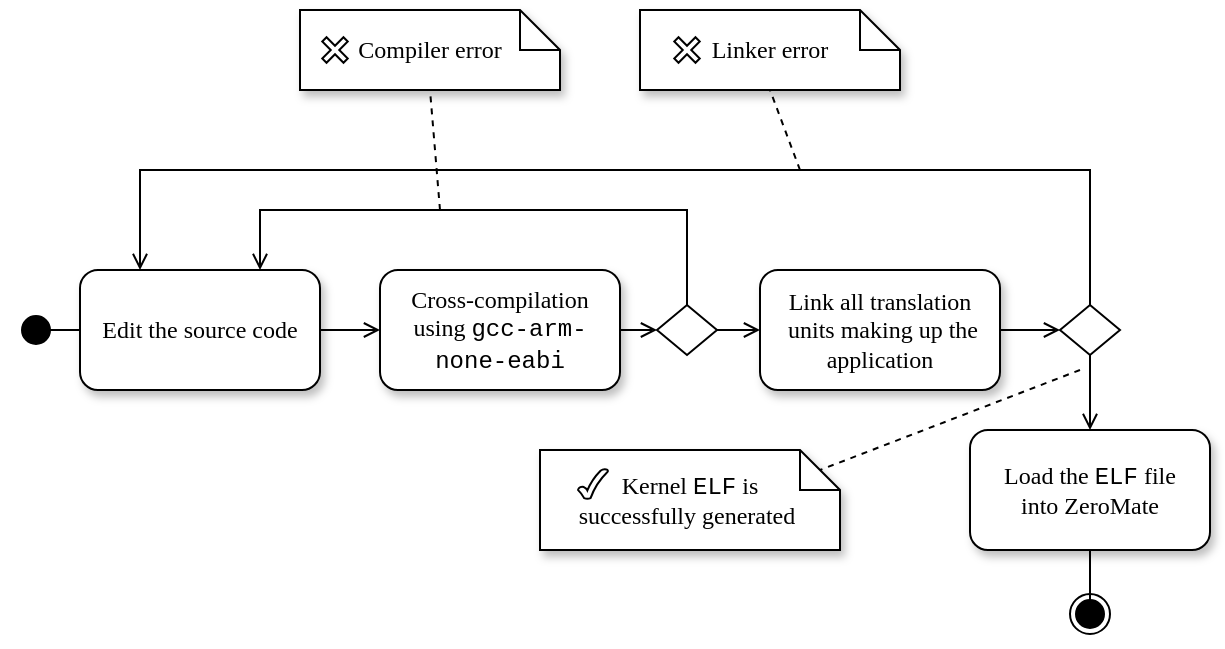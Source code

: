 <mxfile version="21.6.8" type="device">
  <diagram name="Stránka-1" id="tsRx_D--O9XQMYCSz6_k">
    <mxGraphModel dx="1098" dy="803" grid="1" gridSize="10" guides="1" tooltips="1" connect="1" arrows="1" fold="1" page="1" pageScale="1" pageWidth="827" pageHeight="1169" math="0" shadow="0">
      <root>
        <mxCell id="0" />
        <mxCell id="1" parent="0" />
        <mxCell id="IjhvTo_IzI4lZKBQeFjf-26" value="" style="strokeWidth=1;html=1;shape=mxgraph.flowchart.start_2;whiteSpace=wrap;" parent="1" vertex="1">
          <mxGeometry x="615" y="532" width="20" height="20" as="geometry" />
        </mxCell>
        <mxCell id="IjhvTo_IzI4lZKBQeFjf-2" value="" style="html=1;verticalAlign=bottom;startArrow=circle;startFill=1;endArrow=open;startSize=6;endSize=8;curved=0;rounded=0;" parent="1" edge="1">
          <mxGeometry width="80" relative="1" as="geometry">
            <mxPoint x="90" y="400" as="sourcePoint" />
            <mxPoint x="140" y="400" as="targetPoint" />
          </mxGeometry>
        </mxCell>
        <mxCell id="IjhvTo_IzI4lZKBQeFjf-7" style="edgeStyle=orthogonalEdgeStyle;rounded=0;orthogonalLoop=1;jettySize=auto;html=1;exitX=1;exitY=0.5;exitDx=0;exitDy=0;entryX=0;entryY=0.5;entryDx=0;entryDy=0;endArrow=open;endFill=0;" parent="1" source="IjhvTo_IzI4lZKBQeFjf-4" target="IjhvTo_IzI4lZKBQeFjf-6" edge="1">
          <mxGeometry relative="1" as="geometry" />
        </mxCell>
        <mxCell id="IjhvTo_IzI4lZKBQeFjf-4" value="Edit the source code" style="rounded=1;whiteSpace=wrap;html=1;shadow=1;fontFamily=Computer Modern;" parent="1" vertex="1">
          <mxGeometry x="120" y="370" width="120" height="60" as="geometry" />
        </mxCell>
        <mxCell id="IjhvTo_IzI4lZKBQeFjf-12" style="edgeStyle=orthogonalEdgeStyle;rounded=0;orthogonalLoop=1;jettySize=auto;html=1;exitX=1;exitY=0.5;exitDx=0;exitDy=0;entryX=0;entryY=0.5;entryDx=0;entryDy=0;entryPerimeter=0;endArrow=open;endFill=0;" parent="1" source="IjhvTo_IzI4lZKBQeFjf-6" target="IjhvTo_IzI4lZKBQeFjf-10" edge="1">
          <mxGeometry relative="1" as="geometry" />
        </mxCell>
        <mxCell id="IjhvTo_IzI4lZKBQeFjf-6" value="Cross-compilation using&amp;nbsp;&lt;font face=&quot;Courier New&quot;&gt;gcc-arm-none-eabi&lt;/font&gt;" style="rounded=1;whiteSpace=wrap;html=1;shadow=1;fontFamily=Computer Modern;" parent="1" vertex="1">
          <mxGeometry x="270" y="370" width="120" height="60" as="geometry" />
        </mxCell>
        <mxCell id="IjhvTo_IzI4lZKBQeFjf-15" value="" style="edgeStyle=orthogonalEdgeStyle;rounded=0;orthogonalLoop=1;jettySize=auto;html=1;endArrow=open;endFill=0;" parent="1" source="IjhvTo_IzI4lZKBQeFjf-8" target="IjhvTo_IzI4lZKBQeFjf-14" edge="1">
          <mxGeometry relative="1" as="geometry" />
        </mxCell>
        <mxCell id="IjhvTo_IzI4lZKBQeFjf-8" value="Link all translation&lt;br&gt;&amp;nbsp;units making up the application" style="rounded=1;whiteSpace=wrap;html=1;shadow=1;fontFamily=Computer Modern;" parent="1" vertex="1">
          <mxGeometry x="460" y="370" width="120" height="60" as="geometry" />
        </mxCell>
        <mxCell id="IjhvTo_IzI4lZKBQeFjf-11" style="edgeStyle=orthogonalEdgeStyle;rounded=0;orthogonalLoop=1;jettySize=auto;html=1;exitX=0.5;exitY=0;exitDx=0;exitDy=0;exitPerimeter=0;entryX=0.75;entryY=0;entryDx=0;entryDy=0;endArrow=open;endFill=0;" parent="1" source="IjhvTo_IzI4lZKBQeFjf-10" target="IjhvTo_IzI4lZKBQeFjf-4" edge="1">
          <mxGeometry relative="1" as="geometry">
            <mxPoint x="180" y="340" as="targetPoint" />
            <Array as="points">
              <mxPoint x="424" y="340" />
              <mxPoint x="210" y="340" />
            </Array>
          </mxGeometry>
        </mxCell>
        <mxCell id="IjhvTo_IzI4lZKBQeFjf-13" style="edgeStyle=orthogonalEdgeStyle;rounded=0;orthogonalLoop=1;jettySize=auto;html=1;exitX=1;exitY=0.5;exitDx=0;exitDy=0;exitPerimeter=0;entryX=0;entryY=0.5;entryDx=0;entryDy=0;endArrow=open;endFill=0;" parent="1" source="IjhvTo_IzI4lZKBQeFjf-10" target="IjhvTo_IzI4lZKBQeFjf-8" edge="1">
          <mxGeometry relative="1" as="geometry" />
        </mxCell>
        <mxCell id="IjhvTo_IzI4lZKBQeFjf-10" value="" style="strokeWidth=1;html=1;shape=mxgraph.flowchart.decision;whiteSpace=wrap;" parent="1" vertex="1">
          <mxGeometry x="408.5" y="387.5" width="30" height="25" as="geometry" />
        </mxCell>
        <mxCell id="IjhvTo_IzI4lZKBQeFjf-16" style="edgeStyle=orthogonalEdgeStyle;rounded=0;orthogonalLoop=1;jettySize=auto;html=1;exitX=0.5;exitY=0;exitDx=0;exitDy=0;exitPerimeter=0;entryX=0.25;entryY=0;entryDx=0;entryDy=0;endArrow=open;endFill=0;" parent="1" source="IjhvTo_IzI4lZKBQeFjf-14" target="IjhvTo_IzI4lZKBQeFjf-4" edge="1">
          <mxGeometry relative="1" as="geometry">
            <mxPoint x="455" y="340" as="targetPoint" />
            <mxPoint x="660" y="387.5" as="sourcePoint" />
            <Array as="points">
              <mxPoint x="625" y="320" />
              <mxPoint x="150" y="320" />
            </Array>
          </mxGeometry>
        </mxCell>
        <mxCell id="IjhvTo_IzI4lZKBQeFjf-19" style="edgeStyle=orthogonalEdgeStyle;rounded=0;orthogonalLoop=1;jettySize=auto;html=1;entryX=0.5;entryY=0;entryDx=0;entryDy=0;endArrow=open;endFill=0;" parent="1" source="IjhvTo_IzI4lZKBQeFjf-14" target="IjhvTo_IzI4lZKBQeFjf-18" edge="1">
          <mxGeometry relative="1" as="geometry" />
        </mxCell>
        <mxCell id="IjhvTo_IzI4lZKBQeFjf-14" value="" style="strokeWidth=1;html=1;shape=mxgraph.flowchart.decision;whiteSpace=wrap;" parent="1" vertex="1">
          <mxGeometry x="610" y="387.5" width="30" height="25" as="geometry" />
        </mxCell>
        <mxCell id="IjhvTo_IzI4lZKBQeFjf-18" value="Load the &lt;font face=&quot;Courier New&quot;&gt;ELF&lt;/font&gt; file &lt;br&gt;into ZeroMate" style="rounded=1;whiteSpace=wrap;html=1;shadow=1;fontFamily=Computer Modern;" parent="1" vertex="1">
          <mxGeometry x="565" y="450" width="120" height="60" as="geometry" />
        </mxCell>
        <mxCell id="IjhvTo_IzI4lZKBQeFjf-20" value="Compiler error" style="shape=note;size=20;whiteSpace=wrap;html=1;shadow=1;fontFamily=Computer Modern;" parent="1" vertex="1">
          <mxGeometry x="230" y="240" width="130" height="40" as="geometry" />
        </mxCell>
        <mxCell id="IjhvTo_IzI4lZKBQeFjf-22" value="Linker error" style="shape=note;size=20;whiteSpace=wrap;html=1;shadow=1;fontFamily=Computer Modern;" parent="1" vertex="1">
          <mxGeometry x="400" y="240" width="130" height="40" as="geometry" />
        </mxCell>
        <mxCell id="IjhvTo_IzI4lZKBQeFjf-23" value="" style="endArrow=none;dashed=1;html=1;rounded=0;entryX=0.5;entryY=1;entryDx=0;entryDy=0;entryPerimeter=0;" parent="1" target="IjhvTo_IzI4lZKBQeFjf-20" edge="1">
          <mxGeometry width="50" height="50" relative="1" as="geometry">
            <mxPoint x="300" y="340" as="sourcePoint" />
            <mxPoint x="400" y="500" as="targetPoint" />
          </mxGeometry>
        </mxCell>
        <mxCell id="IjhvTo_IzI4lZKBQeFjf-24" value="" style="endArrow=none;dashed=1;html=1;rounded=0;entryX=0.5;entryY=1;entryDx=0;entryDy=0;entryPerimeter=0;" parent="1" target="IjhvTo_IzI4lZKBQeFjf-22" edge="1">
          <mxGeometry width="50" height="50" relative="1" as="geometry">
            <mxPoint x="480" y="320" as="sourcePoint" />
            <mxPoint x="305" y="290" as="targetPoint" />
          </mxGeometry>
        </mxCell>
        <mxCell id="IjhvTo_IzI4lZKBQeFjf-28" value="Kernel &lt;font face=&quot;Courier New&quot;&gt;ELF&lt;/font&gt; is &lt;br&gt;successfully generated&amp;nbsp;" style="shape=note;size=20;whiteSpace=wrap;html=1;shadow=1;fontFamily=Computer Modern;" parent="1" vertex="1">
          <mxGeometry x="350" y="460" width="150" height="50" as="geometry" />
        </mxCell>
        <mxCell id="IjhvTo_IzI4lZKBQeFjf-29" value="" style="endArrow=none;dashed=1;html=1;rounded=0;entryX=0;entryY=0;entryDx=140;entryDy=10;entryPerimeter=0;" parent="1" target="IjhvTo_IzI4lZKBQeFjf-28" edge="1">
          <mxGeometry width="50" height="50" relative="1" as="geometry">
            <mxPoint x="620" y="420" as="sourcePoint" />
            <mxPoint x="475" y="290" as="targetPoint" />
          </mxGeometry>
        </mxCell>
        <mxCell id="iYJ3L7pNNZiA9eqovc2s-1" value="" style="shape=cross;whiteSpace=wrap;html=1;rotation=45;direction=west;" parent="1" vertex="1">
          <mxGeometry x="240" y="252.5" width="15" height="15" as="geometry" />
        </mxCell>
        <mxCell id="iYJ3L7pNNZiA9eqovc2s-3" value="" style="shape=cross;whiteSpace=wrap;html=1;rotation=45;direction=west;" parent="1" vertex="1">
          <mxGeometry x="416" y="252.5" width="15" height="15" as="geometry" />
        </mxCell>
        <mxCell id="iYJ3L7pNNZiA9eqovc2s-8" value="" style="verticalLabelPosition=bottom;verticalAlign=top;html=1;shape=mxgraph.basic.tick;" parent="1" vertex="1">
          <mxGeometry x="369" y="469.5" width="15" height="15" as="geometry" />
        </mxCell>
        <mxCell id="iYJ3L7pNNZiA9eqovc2s-18" value="" style="html=1;verticalAlign=bottom;startArrow=circle;startFill=1;endArrow=none;startSize=6;endSize=8;curved=0;rounded=0;entryX=0.5;entryY=1;entryDx=0;entryDy=0;endFill=0;" parent="1" target="IjhvTo_IzI4lZKBQeFjf-18" edge="1">
          <mxGeometry width="80" relative="1" as="geometry">
            <mxPoint x="625" y="550" as="sourcePoint" />
            <mxPoint x="780" y="640" as="targetPoint" />
          </mxGeometry>
        </mxCell>
      </root>
    </mxGraphModel>
  </diagram>
</mxfile>
